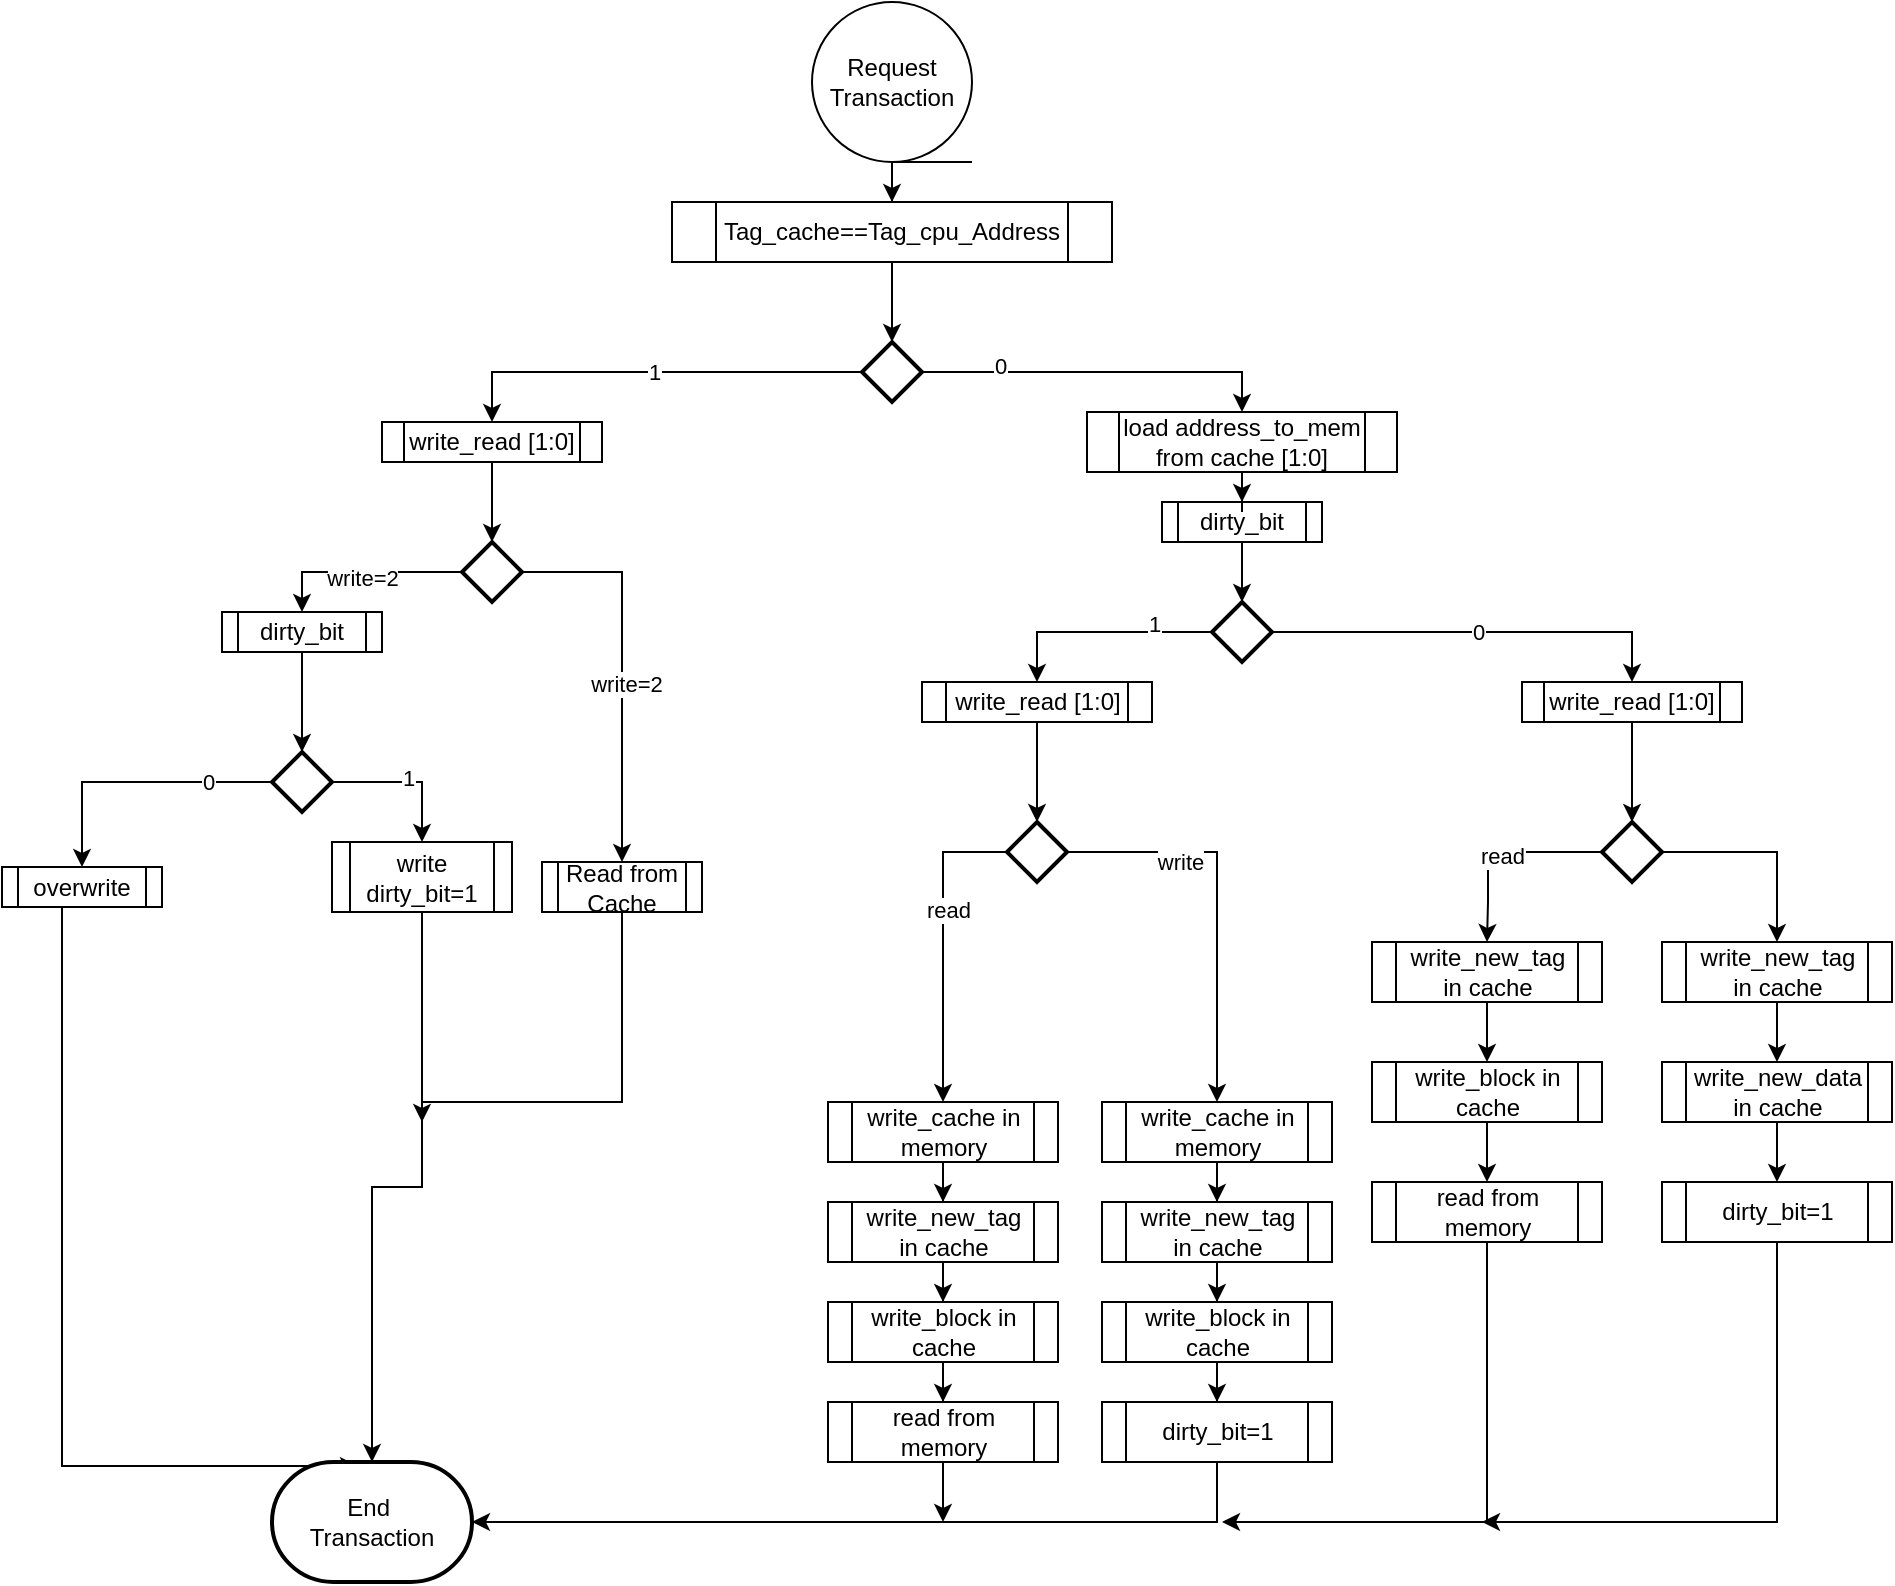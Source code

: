 <mxfile version="13.6.9" type="github">
  <diagram name="Page-1" id="74e2e168-ea6b-b213-b513-2b3c1d86103e">
    <mxGraphModel dx="1422" dy="737" grid="1" gridSize="10" guides="1" tooltips="1" connect="1" arrows="1" fold="1" page="1" pageScale="1" pageWidth="1100" pageHeight="850" background="#ffffff" math="0" shadow="0">
      <root>
        <mxCell id="0" />
        <mxCell id="1" parent="0" />
        <mxCell id="7-38Q2xxGo5Xg0WkYfj3-104" style="edgeStyle=orthogonalEdgeStyle;rounded=0;orthogonalLoop=1;jettySize=auto;html=1;entryX=0.5;entryY=0;entryDx=0;entryDy=0;entryPerimeter=0;" edge="1" parent="1" source="7-38Q2xxGo5Xg0WkYfj3-5" target="7-38Q2xxGo5Xg0WkYfj3-7">
          <mxGeometry relative="1" as="geometry" />
        </mxCell>
        <mxCell id="7-38Q2xxGo5Xg0WkYfj3-5" value="Tag_cache==Tag_cpu_Address" style="shape=process;whiteSpace=wrap;html=1;backgroundOutline=1;" vertex="1" parent="1">
          <mxGeometry x="415" y="120" width="220" height="30" as="geometry" />
        </mxCell>
        <mxCell id="7-38Q2xxGo5Xg0WkYfj3-51" style="edgeStyle=orthogonalEdgeStyle;rounded=0;orthogonalLoop=1;jettySize=auto;html=1;entryX=0.5;entryY=0;entryDx=0;entryDy=0;" edge="1" parent="1" source="7-38Q2xxGo5Xg0WkYfj3-7" target="7-38Q2xxGo5Xg0WkYfj3-15">
          <mxGeometry relative="1" as="geometry" />
        </mxCell>
        <mxCell id="7-38Q2xxGo5Xg0WkYfj3-54" value="1" style="edgeLabel;html=1;align=center;verticalAlign=middle;resizable=0;points=[];" vertex="1" connectable="0" parent="7-38Q2xxGo5Xg0WkYfj3-51">
          <mxGeometry x="-0.005" relative="1" as="geometry">
            <mxPoint as="offset" />
          </mxGeometry>
        </mxCell>
        <mxCell id="7-38Q2xxGo5Xg0WkYfj3-86" style="edgeStyle=orthogonalEdgeStyle;rounded=0;orthogonalLoop=1;jettySize=auto;html=1;entryX=0.5;entryY=0;entryDx=0;entryDy=0;" edge="1" parent="1" source="7-38Q2xxGo5Xg0WkYfj3-7" target="7-38Q2xxGo5Xg0WkYfj3-82">
          <mxGeometry relative="1" as="geometry">
            <Array as="points">
              <mxPoint x="700" y="205" />
            </Array>
          </mxGeometry>
        </mxCell>
        <mxCell id="7-38Q2xxGo5Xg0WkYfj3-87" value="0" style="edgeLabel;html=1;align=center;verticalAlign=middle;resizable=0;points=[];" vertex="1" connectable="0" parent="7-38Q2xxGo5Xg0WkYfj3-86">
          <mxGeometry x="-0.566" y="3" relative="1" as="geometry">
            <mxPoint as="offset" />
          </mxGeometry>
        </mxCell>
        <mxCell id="7-38Q2xxGo5Xg0WkYfj3-7" value="" style="strokeWidth=2;html=1;shape=mxgraph.flowchart.decision;whiteSpace=wrap;" vertex="1" parent="1">
          <mxGeometry x="510" y="190" width="30" height="30" as="geometry" />
        </mxCell>
        <mxCell id="7-38Q2xxGo5Xg0WkYfj3-50" style="edgeStyle=orthogonalEdgeStyle;rounded=0;orthogonalLoop=1;jettySize=auto;html=1;" edge="1" parent="1" source="7-38Q2xxGo5Xg0WkYfj3-15" target="7-38Q2xxGo5Xg0WkYfj3-18">
          <mxGeometry relative="1" as="geometry" />
        </mxCell>
        <mxCell id="7-38Q2xxGo5Xg0WkYfj3-15" value="write_read [1:0]" style="shape=process;whiteSpace=wrap;html=1;backgroundOutline=1;" vertex="1" parent="1">
          <mxGeometry x="270" y="230" width="110" height="20" as="geometry" />
        </mxCell>
        <mxCell id="7-38Q2xxGo5Xg0WkYfj3-43" style="edgeStyle=orthogonalEdgeStyle;rounded=0;orthogonalLoop=1;jettySize=auto;html=1;entryX=0.5;entryY=0;entryDx=0;entryDy=0;" edge="1" parent="1" source="7-38Q2xxGo5Xg0WkYfj3-18" target="7-38Q2xxGo5Xg0WkYfj3-23">
          <mxGeometry relative="1" as="geometry" />
        </mxCell>
        <mxCell id="7-38Q2xxGo5Xg0WkYfj3-55" value="write=2" style="edgeLabel;html=1;align=center;verticalAlign=middle;resizable=0;points=[];" vertex="1" connectable="0" parent="7-38Q2xxGo5Xg0WkYfj3-43">
          <mxGeometry x="0.011" y="3" relative="1" as="geometry">
            <mxPoint as="offset" />
          </mxGeometry>
        </mxCell>
        <mxCell id="7-38Q2xxGo5Xg0WkYfj3-44" style="edgeStyle=orthogonalEdgeStyle;rounded=0;orthogonalLoop=1;jettySize=auto;html=1;entryX=0.5;entryY=0;entryDx=0;entryDy=0;" edge="1" parent="1" source="7-38Q2xxGo5Xg0WkYfj3-18" target="7-38Q2xxGo5Xg0WkYfj3-27">
          <mxGeometry relative="1" as="geometry" />
        </mxCell>
        <mxCell id="7-38Q2xxGo5Xg0WkYfj3-45" value="write=2" style="edgeLabel;html=1;align=center;verticalAlign=middle;resizable=0;points=[];" vertex="1" connectable="0" parent="7-38Q2xxGo5Xg0WkYfj3-44">
          <mxGeometry x="0.082" y="2" relative="1" as="geometry">
            <mxPoint as="offset" />
          </mxGeometry>
        </mxCell>
        <mxCell id="7-38Q2xxGo5Xg0WkYfj3-18" value="" style="strokeWidth=2;html=1;shape=mxgraph.flowchart.decision;whiteSpace=wrap;" vertex="1" parent="1">
          <mxGeometry x="310" y="290" width="30" height="30" as="geometry" />
        </mxCell>
        <mxCell id="7-38Q2xxGo5Xg0WkYfj3-81" style="edgeStyle=orthogonalEdgeStyle;rounded=0;orthogonalLoop=1;jettySize=auto;html=1;" edge="1" parent="1" source="7-38Q2xxGo5Xg0WkYfj3-19" target="7-38Q2xxGo5Xg0WkYfj3-22">
          <mxGeometry relative="1" as="geometry" />
        </mxCell>
        <mxCell id="7-38Q2xxGo5Xg0WkYfj3-19" value="dirty_bit" style="shape=process;whiteSpace=wrap;html=1;backgroundOutline=1;" vertex="1" parent="1">
          <mxGeometry x="660" y="270" width="80" height="20" as="geometry" />
        </mxCell>
        <mxCell id="7-38Q2xxGo5Xg0WkYfj3-48" value="0" style="edgeStyle=orthogonalEdgeStyle;rounded=0;orthogonalLoop=1;jettySize=auto;html=1;entryX=0.5;entryY=0;entryDx=0;entryDy=0;" edge="1" parent="1" source="7-38Q2xxGo5Xg0WkYfj3-22" target="7-38Q2xxGo5Xg0WkYfj3-64">
          <mxGeometry relative="1" as="geometry">
            <mxPoint x="900" y="335" as="targetPoint" />
            <Array as="points">
              <mxPoint x="895" y="335" />
            </Array>
          </mxGeometry>
        </mxCell>
        <mxCell id="7-38Q2xxGo5Xg0WkYfj3-49" style="edgeStyle=orthogonalEdgeStyle;rounded=0;orthogonalLoop=1;jettySize=auto;html=1;entryX=0.5;entryY=0;entryDx=0;entryDy=0;" edge="1" parent="1" source="7-38Q2xxGo5Xg0WkYfj3-22" target="7-38Q2xxGo5Xg0WkYfj3-31">
          <mxGeometry relative="1" as="geometry" />
        </mxCell>
        <mxCell id="7-38Q2xxGo5Xg0WkYfj3-61" value="1" style="edgeLabel;html=1;align=center;verticalAlign=middle;resizable=0;points=[];" vertex="1" connectable="0" parent="7-38Q2xxGo5Xg0WkYfj3-49">
          <mxGeometry x="-0.484" y="-4" relative="1" as="geometry">
            <mxPoint as="offset" />
          </mxGeometry>
        </mxCell>
        <mxCell id="7-38Q2xxGo5Xg0WkYfj3-22" value="" style="strokeWidth=2;html=1;shape=mxgraph.flowchart.decision;whiteSpace=wrap;" vertex="1" parent="1">
          <mxGeometry x="685" y="320" width="30" height="30" as="geometry" />
        </mxCell>
        <mxCell id="7-38Q2xxGo5Xg0WkYfj3-60" style="edgeStyle=orthogonalEdgeStyle;rounded=0;orthogonalLoop=1;jettySize=auto;html=1;entryX=0.5;entryY=0;entryDx=0;entryDy=0;entryPerimeter=0;" edge="1" parent="1" source="7-38Q2xxGo5Xg0WkYfj3-23" target="7-38Q2xxGo5Xg0WkYfj3-26">
          <mxGeometry relative="1" as="geometry" />
        </mxCell>
        <mxCell id="7-38Q2xxGo5Xg0WkYfj3-23" value="dirty_bit" style="shape=process;whiteSpace=wrap;html=1;backgroundOutline=1;" vertex="1" parent="1">
          <mxGeometry x="190" y="325" width="80" height="20" as="geometry" />
        </mxCell>
        <mxCell id="7-38Q2xxGo5Xg0WkYfj3-77" style="edgeStyle=orthogonalEdgeStyle;rounded=0;orthogonalLoop=1;jettySize=auto;html=1;entryX=0.5;entryY=0;entryDx=0;entryDy=0;" edge="1" parent="1" source="7-38Q2xxGo5Xg0WkYfj3-26" target="7-38Q2xxGo5Xg0WkYfj3-75">
          <mxGeometry relative="1" as="geometry" />
        </mxCell>
        <mxCell id="7-38Q2xxGo5Xg0WkYfj3-135" value="0" style="edgeLabel;html=1;align=center;verticalAlign=middle;resizable=0;points=[];" vertex="1" connectable="0" parent="7-38Q2xxGo5Xg0WkYfj3-77">
          <mxGeometry x="-0.534" relative="1" as="geometry">
            <mxPoint as="offset" />
          </mxGeometry>
        </mxCell>
        <mxCell id="7-38Q2xxGo5Xg0WkYfj3-78" style="edgeStyle=orthogonalEdgeStyle;rounded=0;orthogonalLoop=1;jettySize=auto;html=1;entryX=0.5;entryY=0;entryDx=0;entryDy=0;" edge="1" parent="1" source="7-38Q2xxGo5Xg0WkYfj3-26" target="7-38Q2xxGo5Xg0WkYfj3-76">
          <mxGeometry relative="1" as="geometry">
            <Array as="points">
              <mxPoint x="290" y="410" />
            </Array>
          </mxGeometry>
        </mxCell>
        <mxCell id="7-38Q2xxGo5Xg0WkYfj3-134" value="1" style="edgeLabel;html=1;align=center;verticalAlign=middle;resizable=0;points=[];" vertex="1" connectable="0" parent="7-38Q2xxGo5Xg0WkYfj3-78">
          <mxGeometry x="0.013" y="2" relative="1" as="geometry">
            <mxPoint as="offset" />
          </mxGeometry>
        </mxCell>
        <mxCell id="7-38Q2xxGo5Xg0WkYfj3-26" value="" style="strokeWidth=2;html=1;shape=mxgraph.flowchart.decision;whiteSpace=wrap;" vertex="1" parent="1">
          <mxGeometry x="215" y="395" width="30" height="30" as="geometry" />
        </mxCell>
        <mxCell id="7-38Q2xxGo5Xg0WkYfj3-139" style="edgeStyle=orthogonalEdgeStyle;rounded=0;orthogonalLoop=1;jettySize=auto;html=1;" edge="1" parent="1" source="7-38Q2xxGo5Xg0WkYfj3-27">
          <mxGeometry relative="1" as="geometry">
            <mxPoint x="290" y="580" as="targetPoint" />
            <Array as="points">
              <mxPoint x="390" y="570" />
              <mxPoint x="290" y="570" />
            </Array>
          </mxGeometry>
        </mxCell>
        <mxCell id="7-38Q2xxGo5Xg0WkYfj3-27" value="Read from Cache" style="shape=process;whiteSpace=wrap;html=1;backgroundOutline=1;" vertex="1" parent="1">
          <mxGeometry x="350" y="450" width="80" height="25" as="geometry" />
        </mxCell>
        <mxCell id="7-38Q2xxGo5Xg0WkYfj3-56" value="" style="edgeStyle=orthogonalEdgeStyle;rounded=0;orthogonalLoop=1;jettySize=auto;html=1;" edge="1" parent="1" source="7-38Q2xxGo5Xg0WkYfj3-31" target="7-38Q2xxGo5Xg0WkYfj3-34">
          <mxGeometry relative="1" as="geometry" />
        </mxCell>
        <mxCell id="7-38Q2xxGo5Xg0WkYfj3-31" value="write_read [1:0]" style="shape=process;whiteSpace=wrap;html=1;backgroundOutline=1;" vertex="1" parent="1">
          <mxGeometry x="540" y="360" width="115" height="20" as="geometry" />
        </mxCell>
        <mxCell id="7-38Q2xxGo5Xg0WkYfj3-88" style="edgeStyle=orthogonalEdgeStyle;rounded=0;orthogonalLoop=1;jettySize=auto;html=1;entryX=0.5;entryY=0;entryDx=0;entryDy=0;" edge="1" parent="1" source="7-38Q2xxGo5Xg0WkYfj3-34" target="7-38Q2xxGo5Xg0WkYfj3-91">
          <mxGeometry relative="1" as="geometry">
            <mxPoint x="550" y="500" as="targetPoint" />
            <Array as="points">
              <mxPoint x="550" y="445" />
            </Array>
          </mxGeometry>
        </mxCell>
        <mxCell id="7-38Q2xxGo5Xg0WkYfj3-118" value="read" style="edgeLabel;html=1;align=center;verticalAlign=middle;resizable=0;points=[];" vertex="1" connectable="0" parent="7-38Q2xxGo5Xg0WkYfj3-88">
          <mxGeometry x="-0.223" y="2" relative="1" as="geometry">
            <mxPoint as="offset" />
          </mxGeometry>
        </mxCell>
        <mxCell id="7-38Q2xxGo5Xg0WkYfj3-106" style="edgeStyle=orthogonalEdgeStyle;rounded=0;orthogonalLoop=1;jettySize=auto;html=1;entryX=0.5;entryY=0;entryDx=0;entryDy=0;" edge="1" parent="1" source="7-38Q2xxGo5Xg0WkYfj3-34" target="7-38Q2xxGo5Xg0WkYfj3-100">
          <mxGeometry relative="1" as="geometry" />
        </mxCell>
        <mxCell id="7-38Q2xxGo5Xg0WkYfj3-117" value="write" style="edgeLabel;html=1;align=center;verticalAlign=middle;resizable=0;points=[];" vertex="1" connectable="0" parent="7-38Q2xxGo5Xg0WkYfj3-106">
          <mxGeometry x="-0.445" y="-5" relative="1" as="geometry">
            <mxPoint x="1" as="offset" />
          </mxGeometry>
        </mxCell>
        <mxCell id="7-38Q2xxGo5Xg0WkYfj3-34" value="" style="strokeWidth=2;html=1;shape=mxgraph.flowchart.decision;whiteSpace=wrap;" vertex="1" parent="1">
          <mxGeometry x="582.5" y="430" width="30" height="30" as="geometry" />
        </mxCell>
        <mxCell id="7-38Q2xxGo5Xg0WkYfj3-63" style="edgeStyle=orthogonalEdgeStyle;rounded=0;orthogonalLoop=1;jettySize=auto;html=1;entryX=0.5;entryY=0;entryDx=0;entryDy=0;entryPerimeter=0;" edge="1" parent="1" source="7-38Q2xxGo5Xg0WkYfj3-64" target="7-38Q2xxGo5Xg0WkYfj3-65">
          <mxGeometry relative="1" as="geometry" />
        </mxCell>
        <mxCell id="7-38Q2xxGo5Xg0WkYfj3-64" value="write_read [1:0]" style="shape=process;whiteSpace=wrap;html=1;backgroundOutline=1;" vertex="1" parent="1">
          <mxGeometry x="840" y="360" width="110" height="20" as="geometry" />
        </mxCell>
        <mxCell id="7-38Q2xxGo5Xg0WkYfj3-122" style="edgeStyle=orthogonalEdgeStyle;rounded=0;orthogonalLoop=1;jettySize=auto;html=1;entryX=0.5;entryY=0;entryDx=0;entryDy=0;" edge="1" parent="1" source="7-38Q2xxGo5Xg0WkYfj3-65" target="7-38Q2xxGo5Xg0WkYfj3-116">
          <mxGeometry relative="1" as="geometry">
            <Array as="points">
              <mxPoint x="823" y="445" />
              <mxPoint x="823" y="470" />
            </Array>
          </mxGeometry>
        </mxCell>
        <mxCell id="7-38Q2xxGo5Xg0WkYfj3-126" value="read" style="edgeLabel;html=1;align=center;verticalAlign=middle;resizable=0;points=[];" vertex="1" connectable="0" parent="7-38Q2xxGo5Xg0WkYfj3-122">
          <mxGeometry x="-0.02" y="2" relative="1" as="geometry">
            <mxPoint as="offset" />
          </mxGeometry>
        </mxCell>
        <mxCell id="7-38Q2xxGo5Xg0WkYfj3-131" style="edgeStyle=orthogonalEdgeStyle;rounded=0;orthogonalLoop=1;jettySize=auto;html=1;entryX=0.5;entryY=0;entryDx=0;entryDy=0;" edge="1" parent="1" source="7-38Q2xxGo5Xg0WkYfj3-65" target="7-38Q2xxGo5Xg0WkYfj3-127">
          <mxGeometry relative="1" as="geometry">
            <Array as="points">
              <mxPoint x="968" y="445" />
            </Array>
          </mxGeometry>
        </mxCell>
        <mxCell id="7-38Q2xxGo5Xg0WkYfj3-65" value="" style="strokeWidth=2;html=1;shape=mxgraph.flowchart.decision;whiteSpace=wrap;" vertex="1" parent="1">
          <mxGeometry x="880" y="430" width="30" height="30" as="geometry" />
        </mxCell>
        <mxCell id="7-38Q2xxGo5Xg0WkYfj3-137" style="edgeStyle=orthogonalEdgeStyle;rounded=0;orthogonalLoop=1;jettySize=auto;html=1;entryX=0.43;entryY=0.033;entryDx=0;entryDy=0;entryPerimeter=0;" edge="1" parent="1" source="7-38Q2xxGo5Xg0WkYfj3-75" target="7-38Q2xxGo5Xg0WkYfj3-136">
          <mxGeometry relative="1" as="geometry">
            <Array as="points">
              <mxPoint x="110" y="752" />
            </Array>
          </mxGeometry>
        </mxCell>
        <mxCell id="7-38Q2xxGo5Xg0WkYfj3-75" value="overwrite" style="shape=process;whiteSpace=wrap;html=1;backgroundOutline=1;" vertex="1" parent="1">
          <mxGeometry x="80" y="452.5" width="80" height="20" as="geometry" />
        </mxCell>
        <mxCell id="7-38Q2xxGo5Xg0WkYfj3-138" style="edgeStyle=orthogonalEdgeStyle;rounded=0;orthogonalLoop=1;jettySize=auto;html=1;entryX=0.5;entryY=0;entryDx=0;entryDy=0;entryPerimeter=0;" edge="1" parent="1" source="7-38Q2xxGo5Xg0WkYfj3-76" target="7-38Q2xxGo5Xg0WkYfj3-136">
          <mxGeometry relative="1" as="geometry" />
        </mxCell>
        <mxCell id="7-38Q2xxGo5Xg0WkYfj3-76" value="write&lt;br&gt;dirty_bit=1" style="shape=process;whiteSpace=wrap;html=1;backgroundOutline=1;" vertex="1" parent="1">
          <mxGeometry x="245" y="440" width="90" height="35" as="geometry" />
        </mxCell>
        <mxCell id="7-38Q2xxGo5Xg0WkYfj3-105" style="edgeStyle=orthogonalEdgeStyle;rounded=0;orthogonalLoop=1;jettySize=auto;html=1;entryX=0.5;entryY=0;entryDx=0;entryDy=0;" edge="1" parent="1" source="7-38Q2xxGo5Xg0WkYfj3-79" target="7-38Q2xxGo5Xg0WkYfj3-5">
          <mxGeometry relative="1" as="geometry" />
        </mxCell>
        <mxCell id="7-38Q2xxGo5Xg0WkYfj3-79" value="Request&lt;br&gt;Transaction" style="shape=tapeData;whiteSpace=wrap;html=1;perimeter=ellipsePerimeter;" vertex="1" parent="1">
          <mxGeometry x="485" y="20" width="80" height="80" as="geometry" />
        </mxCell>
        <mxCell id="7-38Q2xxGo5Xg0WkYfj3-85" style="edgeStyle=orthogonalEdgeStyle;rounded=0;orthogonalLoop=1;jettySize=auto;html=1;entryX=0.5;entryY=0;entryDx=0;entryDy=0;" edge="1" parent="1" source="7-38Q2xxGo5Xg0WkYfj3-82" target="7-38Q2xxGo5Xg0WkYfj3-19">
          <mxGeometry relative="1" as="geometry" />
        </mxCell>
        <mxCell id="7-38Q2xxGo5Xg0WkYfj3-82" value="load address_to_mem from cache [1:0]" style="shape=process;whiteSpace=wrap;html=1;backgroundOutline=1;" vertex="1" parent="1">
          <mxGeometry x="622.5" y="225" width="155" height="30" as="geometry" />
        </mxCell>
        <mxCell id="7-38Q2xxGo5Xg0WkYfj3-113" style="edgeStyle=orthogonalEdgeStyle;rounded=0;orthogonalLoop=1;jettySize=auto;html=1;entryX=0.5;entryY=0;entryDx=0;entryDy=0;" edge="1" parent="1" source="7-38Q2xxGo5Xg0WkYfj3-91" target="7-38Q2xxGo5Xg0WkYfj3-108">
          <mxGeometry relative="1" as="geometry" />
        </mxCell>
        <mxCell id="7-38Q2xxGo5Xg0WkYfj3-91" value="write_cache in memory" style="shape=process;whiteSpace=wrap;html=1;backgroundOutline=1;" vertex="1" parent="1">
          <mxGeometry x="493" y="570" width="115" height="30" as="geometry" />
        </mxCell>
        <mxCell id="7-38Q2xxGo5Xg0WkYfj3-96" style="edgeStyle=orthogonalEdgeStyle;rounded=0;orthogonalLoop=1;jettySize=auto;html=1;entryX=0.5;entryY=0;entryDx=0;entryDy=0;" edge="1" parent="1" source="7-38Q2xxGo5Xg0WkYfj3-92" target="7-38Q2xxGo5Xg0WkYfj3-93">
          <mxGeometry relative="1" as="geometry" />
        </mxCell>
        <mxCell id="7-38Q2xxGo5Xg0WkYfj3-92" value="write_block in cache" style="shape=process;whiteSpace=wrap;html=1;backgroundOutline=1;" vertex="1" parent="1">
          <mxGeometry x="493" y="670" width="115" height="30" as="geometry" />
        </mxCell>
        <mxCell id="7-38Q2xxGo5Xg0WkYfj3-141" style="edgeStyle=orthogonalEdgeStyle;rounded=0;orthogonalLoop=1;jettySize=auto;html=1;" edge="1" parent="1" source="7-38Q2xxGo5Xg0WkYfj3-93">
          <mxGeometry relative="1" as="geometry">
            <mxPoint x="550.5" y="780" as="targetPoint" />
          </mxGeometry>
        </mxCell>
        <mxCell id="7-38Q2xxGo5Xg0WkYfj3-93" value="read from memory" style="shape=process;whiteSpace=wrap;html=1;backgroundOutline=1;" vertex="1" parent="1">
          <mxGeometry x="493" y="720" width="115" height="30" as="geometry" />
        </mxCell>
        <mxCell id="7-38Q2xxGo5Xg0WkYfj3-110" style="edgeStyle=orthogonalEdgeStyle;rounded=0;orthogonalLoop=1;jettySize=auto;html=1;entryX=0.5;entryY=0;entryDx=0;entryDy=0;" edge="1" parent="1" source="7-38Q2xxGo5Xg0WkYfj3-100" target="7-38Q2xxGo5Xg0WkYfj3-109">
          <mxGeometry relative="1" as="geometry" />
        </mxCell>
        <mxCell id="7-38Q2xxGo5Xg0WkYfj3-100" value="write_cache in memory" style="shape=process;whiteSpace=wrap;html=1;backgroundOutline=1;" vertex="1" parent="1">
          <mxGeometry x="630" y="570" width="115" height="30" as="geometry" />
        </mxCell>
        <mxCell id="7-38Q2xxGo5Xg0WkYfj3-121" style="edgeStyle=orthogonalEdgeStyle;rounded=0;orthogonalLoop=1;jettySize=auto;html=1;entryX=0.5;entryY=0;entryDx=0;entryDy=0;" edge="1" parent="1" source="7-38Q2xxGo5Xg0WkYfj3-102" target="7-38Q2xxGo5Xg0WkYfj3-120">
          <mxGeometry relative="1" as="geometry" />
        </mxCell>
        <mxCell id="7-38Q2xxGo5Xg0WkYfj3-102" value="write_block in cache" style="shape=process;whiteSpace=wrap;html=1;backgroundOutline=1;" vertex="1" parent="1">
          <mxGeometry x="630" y="670" width="115" height="30" as="geometry" />
        </mxCell>
        <mxCell id="7-38Q2xxGo5Xg0WkYfj3-125" style="edgeStyle=orthogonalEdgeStyle;rounded=0;orthogonalLoop=1;jettySize=auto;html=1;entryX=0.5;entryY=0;entryDx=0;entryDy=0;" edge="1" parent="1" source="7-38Q2xxGo5Xg0WkYfj3-107" target="7-38Q2xxGo5Xg0WkYfj3-124">
          <mxGeometry relative="1" as="geometry" />
        </mxCell>
        <mxCell id="7-38Q2xxGo5Xg0WkYfj3-107" value="write_block in cache" style="shape=process;whiteSpace=wrap;html=1;backgroundOutline=1;" vertex="1" parent="1">
          <mxGeometry x="765" y="550" width="115" height="30" as="geometry" />
        </mxCell>
        <mxCell id="7-38Q2xxGo5Xg0WkYfj3-114" style="edgeStyle=orthogonalEdgeStyle;rounded=0;orthogonalLoop=1;jettySize=auto;html=1;entryX=0.5;entryY=0;entryDx=0;entryDy=0;" edge="1" parent="1" source="7-38Q2xxGo5Xg0WkYfj3-108" target="7-38Q2xxGo5Xg0WkYfj3-92">
          <mxGeometry relative="1" as="geometry" />
        </mxCell>
        <mxCell id="7-38Q2xxGo5Xg0WkYfj3-108" value="write_new_tag in cache" style="shape=process;whiteSpace=wrap;html=1;backgroundOutline=1;" vertex="1" parent="1">
          <mxGeometry x="493" y="620" width="115" height="30" as="geometry" />
        </mxCell>
        <mxCell id="7-38Q2xxGo5Xg0WkYfj3-111" style="edgeStyle=orthogonalEdgeStyle;rounded=0;orthogonalLoop=1;jettySize=auto;html=1;entryX=0.5;entryY=0;entryDx=0;entryDy=0;" edge="1" parent="1" source="7-38Q2xxGo5Xg0WkYfj3-109" target="7-38Q2xxGo5Xg0WkYfj3-102">
          <mxGeometry relative="1" as="geometry" />
        </mxCell>
        <mxCell id="7-38Q2xxGo5Xg0WkYfj3-109" value="write_new_tag in cache" style="shape=process;whiteSpace=wrap;html=1;backgroundOutline=1;" vertex="1" parent="1">
          <mxGeometry x="630" y="620" width="115" height="30" as="geometry" />
        </mxCell>
        <mxCell id="7-38Q2xxGo5Xg0WkYfj3-123" style="edgeStyle=orthogonalEdgeStyle;rounded=0;orthogonalLoop=1;jettySize=auto;html=1;entryX=0.5;entryY=0;entryDx=0;entryDy=0;" edge="1" parent="1" source="7-38Q2xxGo5Xg0WkYfj3-116" target="7-38Q2xxGo5Xg0WkYfj3-107">
          <mxGeometry relative="1" as="geometry" />
        </mxCell>
        <mxCell id="7-38Q2xxGo5Xg0WkYfj3-116" value="write_new_tag in cache" style="shape=process;whiteSpace=wrap;html=1;backgroundOutline=1;" vertex="1" parent="1">
          <mxGeometry x="765" y="490" width="115" height="30" as="geometry" />
        </mxCell>
        <mxCell id="7-38Q2xxGo5Xg0WkYfj3-140" style="edgeStyle=orthogonalEdgeStyle;rounded=0;orthogonalLoop=1;jettySize=auto;html=1;entryX=1;entryY=0.5;entryDx=0;entryDy=0;entryPerimeter=0;" edge="1" parent="1" source="7-38Q2xxGo5Xg0WkYfj3-120" target="7-38Q2xxGo5Xg0WkYfj3-136">
          <mxGeometry relative="1" as="geometry">
            <Array as="points">
              <mxPoint x="688" y="780" />
            </Array>
          </mxGeometry>
        </mxCell>
        <mxCell id="7-38Q2xxGo5Xg0WkYfj3-120" value="dirty_bit=1" style="shape=process;whiteSpace=wrap;html=1;backgroundOutline=1;" vertex="1" parent="1">
          <mxGeometry x="630" y="720" width="115" height="30" as="geometry" />
        </mxCell>
        <mxCell id="7-38Q2xxGo5Xg0WkYfj3-142" style="edgeStyle=orthogonalEdgeStyle;rounded=0;orthogonalLoop=1;jettySize=auto;html=1;" edge="1" parent="1" source="7-38Q2xxGo5Xg0WkYfj3-124">
          <mxGeometry relative="1" as="geometry">
            <mxPoint x="690" y="780" as="targetPoint" />
            <Array as="points">
              <mxPoint x="823" y="780" />
            </Array>
          </mxGeometry>
        </mxCell>
        <mxCell id="7-38Q2xxGo5Xg0WkYfj3-124" value="read from memory" style="shape=process;whiteSpace=wrap;html=1;backgroundOutline=1;" vertex="1" parent="1">
          <mxGeometry x="765" y="610" width="115" height="30" as="geometry" />
        </mxCell>
        <mxCell id="7-38Q2xxGo5Xg0WkYfj3-132" style="edgeStyle=orthogonalEdgeStyle;rounded=0;orthogonalLoop=1;jettySize=auto;html=1;entryX=0.5;entryY=0;entryDx=0;entryDy=0;" edge="1" parent="1" source="7-38Q2xxGo5Xg0WkYfj3-127" target="7-38Q2xxGo5Xg0WkYfj3-128">
          <mxGeometry relative="1" as="geometry" />
        </mxCell>
        <mxCell id="7-38Q2xxGo5Xg0WkYfj3-127" value="write_new_tag in cache" style="shape=process;whiteSpace=wrap;html=1;backgroundOutline=1;" vertex="1" parent="1">
          <mxGeometry x="910" y="490" width="115" height="30" as="geometry" />
        </mxCell>
        <mxCell id="7-38Q2xxGo5Xg0WkYfj3-133" style="edgeStyle=orthogonalEdgeStyle;rounded=0;orthogonalLoop=1;jettySize=auto;html=1;entryX=0.5;entryY=0;entryDx=0;entryDy=0;" edge="1" parent="1" source="7-38Q2xxGo5Xg0WkYfj3-128" target="7-38Q2xxGo5Xg0WkYfj3-130">
          <mxGeometry relative="1" as="geometry" />
        </mxCell>
        <mxCell id="7-38Q2xxGo5Xg0WkYfj3-128" value="write_new_data in cache" style="shape=process;whiteSpace=wrap;html=1;backgroundOutline=1;" vertex="1" parent="1">
          <mxGeometry x="910" y="550" width="115" height="30" as="geometry" />
        </mxCell>
        <mxCell id="7-38Q2xxGo5Xg0WkYfj3-143" style="edgeStyle=orthogonalEdgeStyle;rounded=0;orthogonalLoop=1;jettySize=auto;html=1;" edge="1" parent="1" source="7-38Q2xxGo5Xg0WkYfj3-130">
          <mxGeometry relative="1" as="geometry">
            <mxPoint x="820" y="780" as="targetPoint" />
            <Array as="points">
              <mxPoint x="968" y="780" />
            </Array>
          </mxGeometry>
        </mxCell>
        <mxCell id="7-38Q2xxGo5Xg0WkYfj3-130" value="dirty_bit=1" style="shape=process;whiteSpace=wrap;html=1;backgroundOutline=1;" vertex="1" parent="1">
          <mxGeometry x="910" y="610" width="115" height="30" as="geometry" />
        </mxCell>
        <mxCell id="7-38Q2xxGo5Xg0WkYfj3-136" value="End&amp;nbsp;&lt;br&gt;Transaction" style="strokeWidth=2;html=1;shape=mxgraph.flowchart.terminator;whiteSpace=wrap;" vertex="1" parent="1">
          <mxGeometry x="215" y="750" width="100" height="60" as="geometry" />
        </mxCell>
      </root>
    </mxGraphModel>
  </diagram>
</mxfile>
